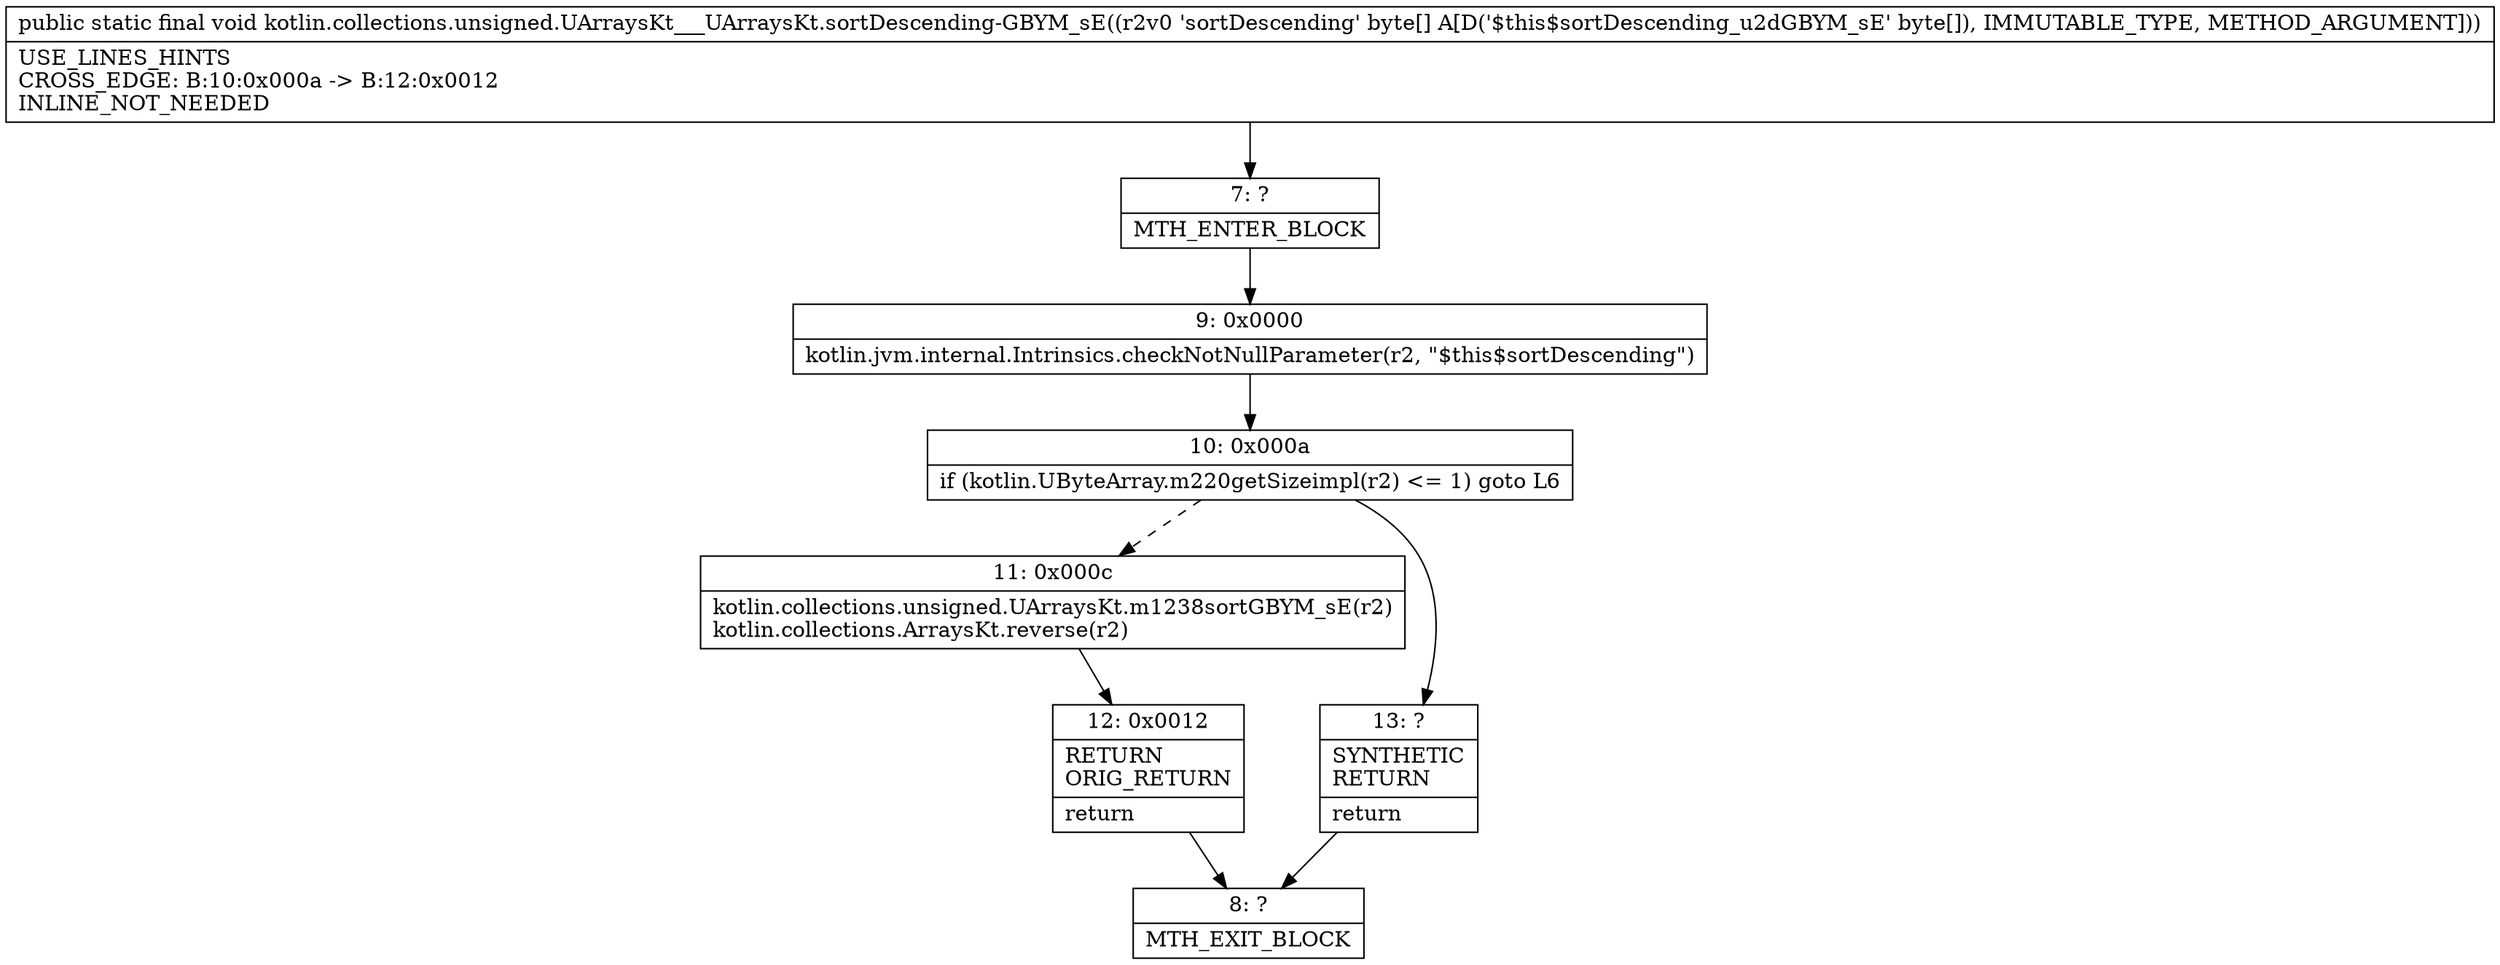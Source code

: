 digraph "CFG forkotlin.collections.unsigned.UArraysKt___UArraysKt.sortDescending\-GBYM_sE([B)V" {
Node_7 [shape=record,label="{7\:\ ?|MTH_ENTER_BLOCK\l}"];
Node_9 [shape=record,label="{9\:\ 0x0000|kotlin.jvm.internal.Intrinsics.checkNotNullParameter(r2, \"$this$sortDescending\")\l}"];
Node_10 [shape=record,label="{10\:\ 0x000a|if (kotlin.UByteArray.m220getSizeimpl(r2) \<= 1) goto L6\l}"];
Node_11 [shape=record,label="{11\:\ 0x000c|kotlin.collections.unsigned.UArraysKt.m1238sortGBYM_sE(r2)\lkotlin.collections.ArraysKt.reverse(r2)\l}"];
Node_12 [shape=record,label="{12\:\ 0x0012|RETURN\lORIG_RETURN\l|return\l}"];
Node_8 [shape=record,label="{8\:\ ?|MTH_EXIT_BLOCK\l}"];
Node_13 [shape=record,label="{13\:\ ?|SYNTHETIC\lRETURN\l|return\l}"];
MethodNode[shape=record,label="{public static final void kotlin.collections.unsigned.UArraysKt___UArraysKt.sortDescending\-GBYM_sE((r2v0 'sortDescending' byte[] A[D('$this$sortDescending_u2dGBYM_sE' byte[]), IMMUTABLE_TYPE, METHOD_ARGUMENT]))  | USE_LINES_HINTS\lCROSS_EDGE: B:10:0x000a \-\> B:12:0x0012\lINLINE_NOT_NEEDED\l}"];
MethodNode -> Node_7;Node_7 -> Node_9;
Node_9 -> Node_10;
Node_10 -> Node_11[style=dashed];
Node_10 -> Node_13;
Node_11 -> Node_12;
Node_12 -> Node_8;
Node_13 -> Node_8;
}

